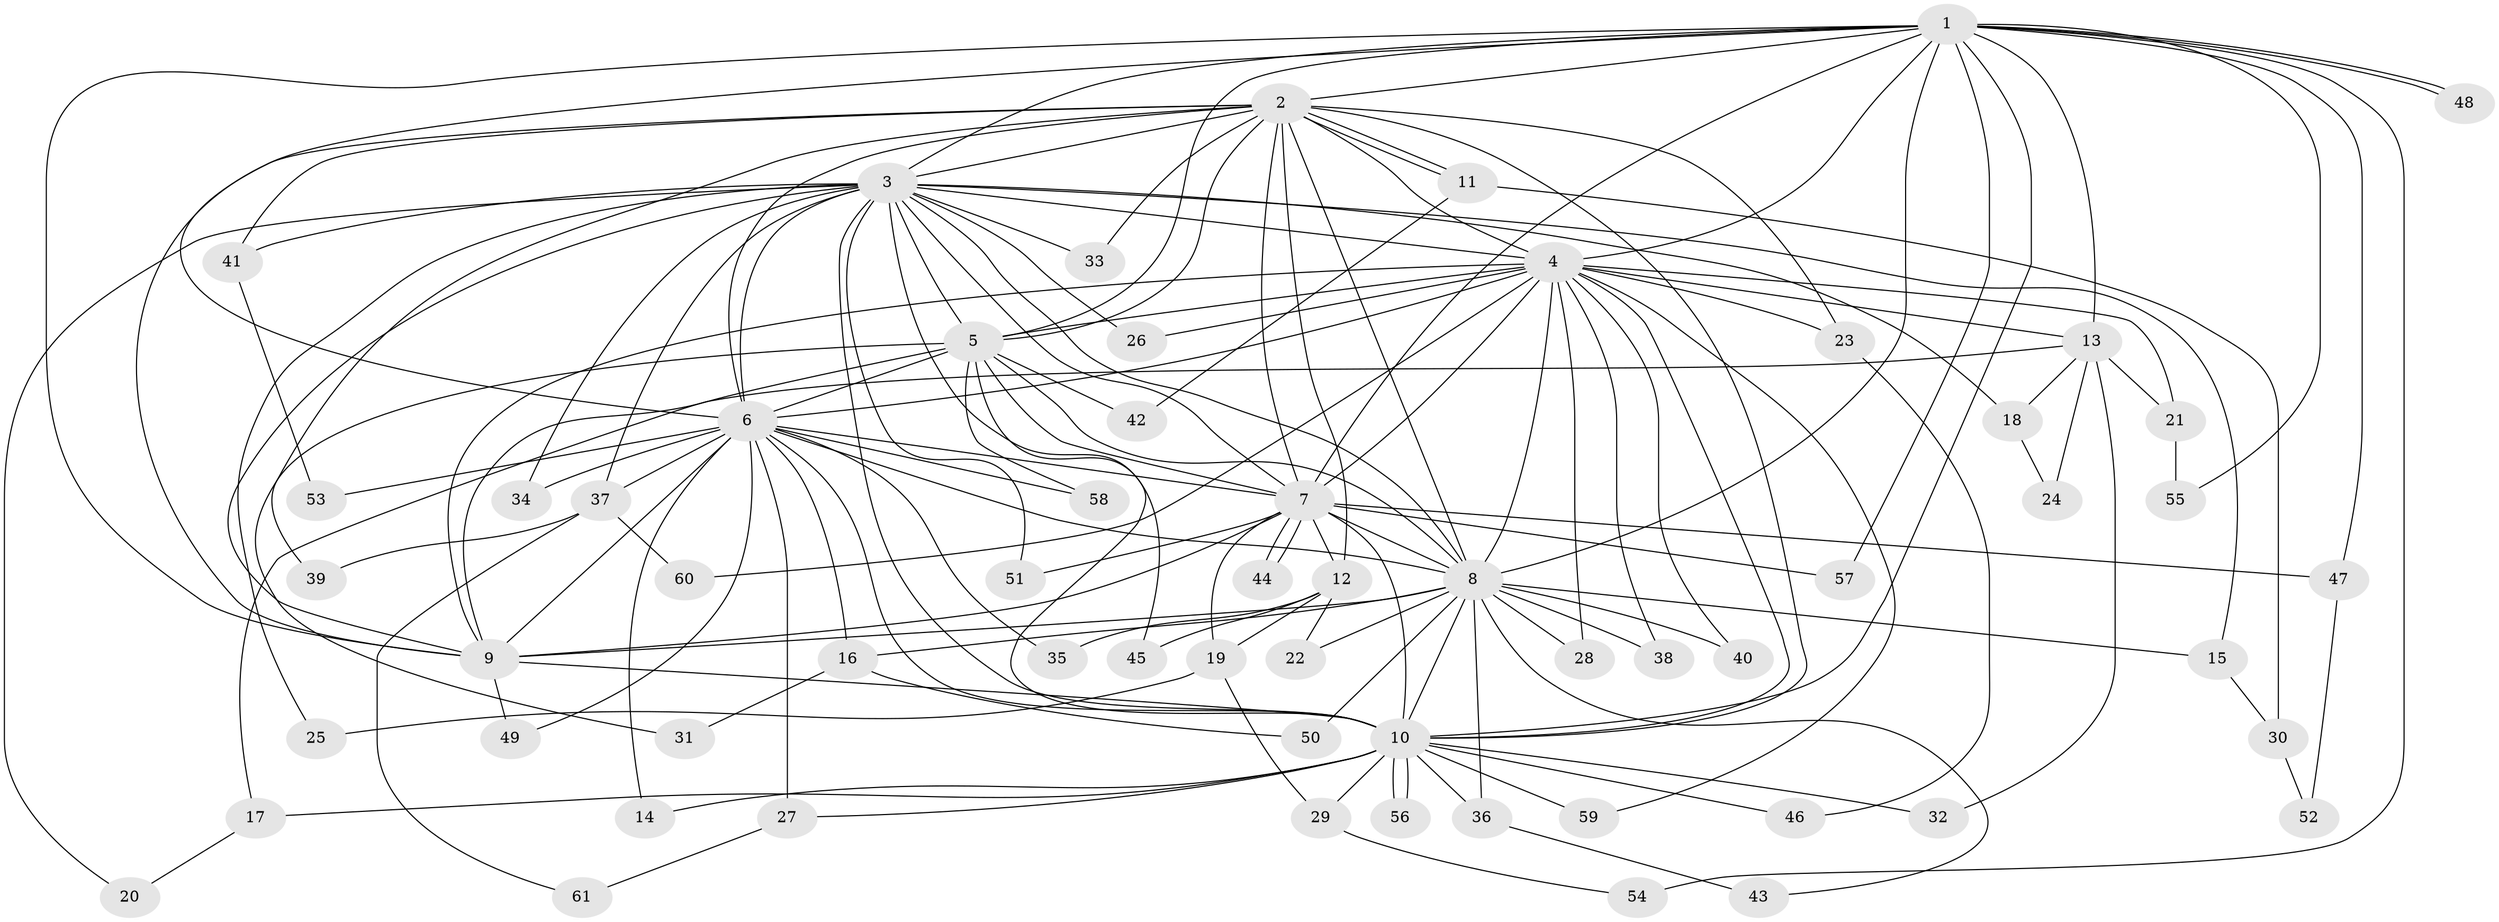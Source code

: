 // Generated by graph-tools (version 1.1) at 2025/43/03/09/25 04:43:30]
// undirected, 61 vertices, 147 edges
graph export_dot {
graph [start="1"]
  node [color=gray90,style=filled];
  1;
  2;
  3;
  4;
  5;
  6;
  7;
  8;
  9;
  10;
  11;
  12;
  13;
  14;
  15;
  16;
  17;
  18;
  19;
  20;
  21;
  22;
  23;
  24;
  25;
  26;
  27;
  28;
  29;
  30;
  31;
  32;
  33;
  34;
  35;
  36;
  37;
  38;
  39;
  40;
  41;
  42;
  43;
  44;
  45;
  46;
  47;
  48;
  49;
  50;
  51;
  52;
  53;
  54;
  55;
  56;
  57;
  58;
  59;
  60;
  61;
  1 -- 2;
  1 -- 3;
  1 -- 4;
  1 -- 5;
  1 -- 6;
  1 -- 7;
  1 -- 8;
  1 -- 9;
  1 -- 10;
  1 -- 13;
  1 -- 47;
  1 -- 48;
  1 -- 48;
  1 -- 54;
  1 -- 55;
  1 -- 57;
  2 -- 3;
  2 -- 4;
  2 -- 5;
  2 -- 6;
  2 -- 7;
  2 -- 8;
  2 -- 9;
  2 -- 10;
  2 -- 11;
  2 -- 11;
  2 -- 12;
  2 -- 23;
  2 -- 33;
  2 -- 39;
  2 -- 41;
  3 -- 4;
  3 -- 5;
  3 -- 6;
  3 -- 7;
  3 -- 8;
  3 -- 9;
  3 -- 10;
  3 -- 15;
  3 -- 18;
  3 -- 20;
  3 -- 25;
  3 -- 26;
  3 -- 33;
  3 -- 34;
  3 -- 37;
  3 -- 41;
  3 -- 45;
  3 -- 51;
  4 -- 5;
  4 -- 6;
  4 -- 7;
  4 -- 8;
  4 -- 9;
  4 -- 10;
  4 -- 13;
  4 -- 21;
  4 -- 23;
  4 -- 26;
  4 -- 28;
  4 -- 38;
  4 -- 40;
  4 -- 59;
  4 -- 60;
  5 -- 6;
  5 -- 7;
  5 -- 8;
  5 -- 9;
  5 -- 10;
  5 -- 31;
  5 -- 42;
  5 -- 58;
  6 -- 7;
  6 -- 8;
  6 -- 9;
  6 -- 10;
  6 -- 14;
  6 -- 16;
  6 -- 27;
  6 -- 34;
  6 -- 35;
  6 -- 37;
  6 -- 49;
  6 -- 53;
  6 -- 58;
  7 -- 8;
  7 -- 9;
  7 -- 10;
  7 -- 12;
  7 -- 19;
  7 -- 44;
  7 -- 44;
  7 -- 47;
  7 -- 51;
  7 -- 57;
  8 -- 9;
  8 -- 10;
  8 -- 15;
  8 -- 16;
  8 -- 22;
  8 -- 28;
  8 -- 36;
  8 -- 38;
  8 -- 40;
  8 -- 43;
  8 -- 50;
  9 -- 10;
  9 -- 49;
  10 -- 14;
  10 -- 17;
  10 -- 27;
  10 -- 29;
  10 -- 32;
  10 -- 36;
  10 -- 46;
  10 -- 56;
  10 -- 56;
  10 -- 59;
  11 -- 30;
  11 -- 42;
  12 -- 19;
  12 -- 22;
  12 -- 35;
  12 -- 45;
  13 -- 17;
  13 -- 18;
  13 -- 21;
  13 -- 24;
  13 -- 32;
  15 -- 30;
  16 -- 31;
  16 -- 50;
  17 -- 20;
  18 -- 24;
  19 -- 25;
  19 -- 29;
  21 -- 55;
  23 -- 46;
  27 -- 61;
  29 -- 54;
  30 -- 52;
  36 -- 43;
  37 -- 39;
  37 -- 60;
  37 -- 61;
  41 -- 53;
  47 -- 52;
}

